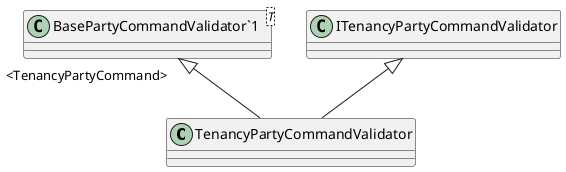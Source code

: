 @startuml
class TenancyPartyCommandValidator {
}
class "BasePartyCommandValidator`1"<T> {
}
"BasePartyCommandValidator`1" "<TenancyPartyCommand>" <|-- TenancyPartyCommandValidator
ITenancyPartyCommandValidator <|-- TenancyPartyCommandValidator
@enduml

